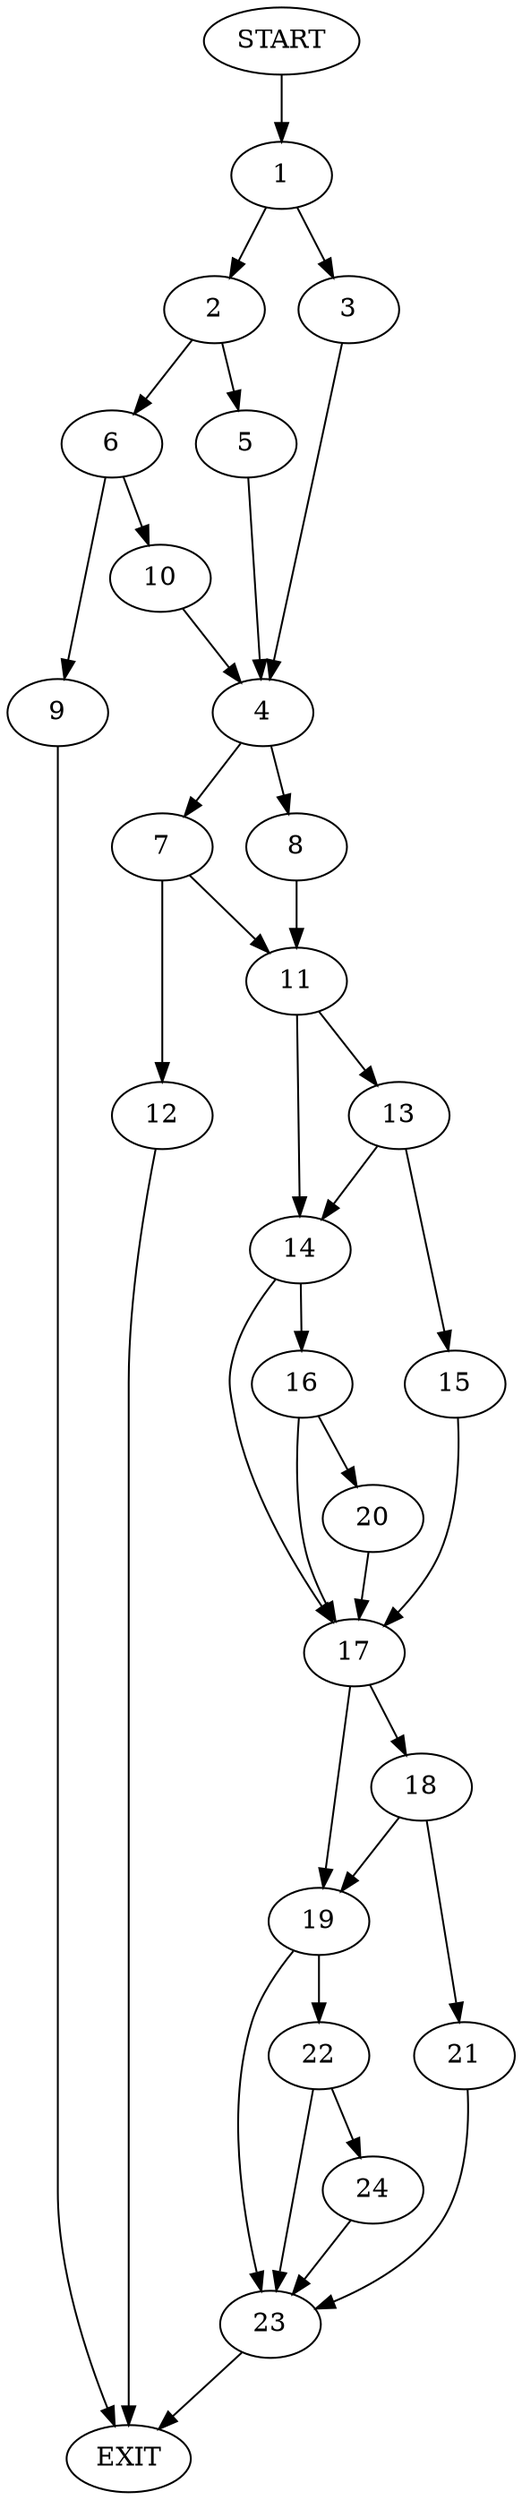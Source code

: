 digraph {
0 [label="START"]
25 [label="EXIT"]
0 -> 1
1 -> 2
1 -> 3
3 -> 4
2 -> 5
2 -> 6
4 -> 7
4 -> 8
6 -> 9
6 -> 10
5 -> 4
9 -> 25
10 -> 4
7 -> 11
7 -> 12
8 -> 11
12 -> 25
11 -> 13
11 -> 14
13 -> 15
13 -> 14
14 -> 16
14 -> 17
15 -> 17
17 -> 18
17 -> 19
16 -> 20
16 -> 17
20 -> 17
18 -> 19
18 -> 21
19 -> 22
19 -> 23
21 -> 23
23 -> 25
22 -> 23
22 -> 24
24 -> 23
}
